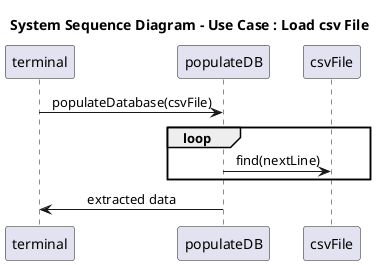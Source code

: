 @startuml Sequence Diagram
skinparam sequenceMessageAlign center
skinparam noteTextAlignment center
title "System Sequence Diagram - Use Case : Load csv File"
participant terminal
participant populateDB
participant csvFile

terminal -> populateDB : populateDatabase(csvFile)
loop
populateDB -> csvFile : find(nextLine)
end
populateDB -> terminal : extracted data
@enduml